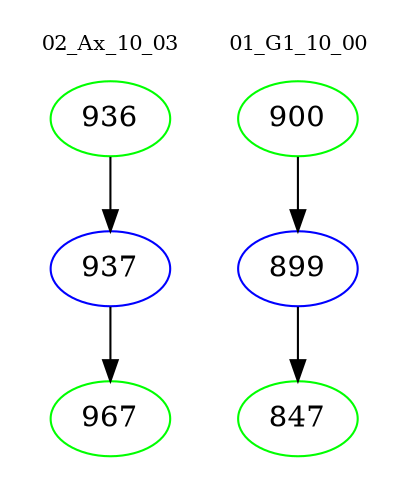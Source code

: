 digraph{
subgraph cluster_0 {
color = white
label = "02_Ax_10_03";
fontsize=10;
T0_936 [label="936", color="green"]
T0_936 -> T0_937 [color="black"]
T0_937 [label="937", color="blue"]
T0_937 -> T0_967 [color="black"]
T0_967 [label="967", color="green"]
}
subgraph cluster_1 {
color = white
label = "01_G1_10_00";
fontsize=10;
T1_900 [label="900", color="green"]
T1_900 -> T1_899 [color="black"]
T1_899 [label="899", color="blue"]
T1_899 -> T1_847 [color="black"]
T1_847 [label="847", color="green"]
}
}
